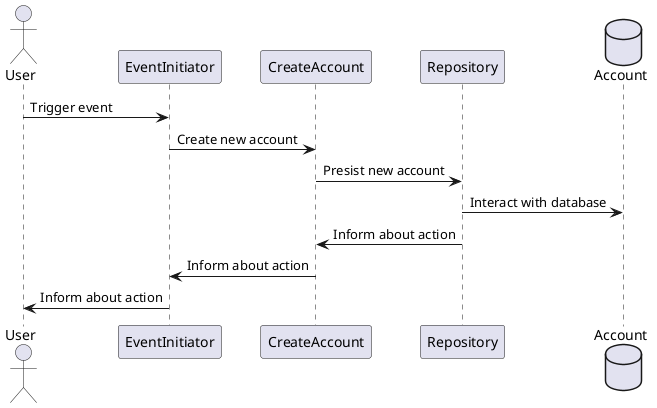 @startuml "create a new account"
actor User
participant EventInitiator
participant CreateAccount
participant Repository
database Account

User -> EventInitiator : Trigger event
EventInitiator -> CreateAccount : Create new account
CreateAccount -> Repository : Presist new account
Repository -> Account : Interact with database
Repository -> CreateAccount : Inform about action
CreateAccount -> EventInitiator : Inform about action
EventInitiator -> User : Inform about action
@enduml

@startuml "deposit money"
actor User
participant EventInitiator
participant CheckCredentials
participant Deposit
participant Repository
database Account

User -> EventInitiator : Trigger event
EventInitiator -> CheckCredentials : Check whether pin code is correct
CheckCredentials -> EventInitiator : Inform abount result of credential check
EventInitiator -> Deposit : Start deposit process
Deposit -> Repository : Update account
Repository -> Account : Interact with database
Repository -> Deposit : Inform about action
Deposit -> EventInitiator : Inform about action
EventInitiator -> User : Inform about action
@enduml

@startuml "pay money out"
actor User
participant EventInitiator
participant CheckCredentials
participant Payout
participant Repository
database Account

User -> EventInitiator : Trigger event
EventInitiator -> CheckCredentials : Check whether pin code is correct
CheckCredentials -> EventInitiator : Inform abount result of credential check
EventInitiator -> Payout : Start payout process
Payout -> Repository : Update account
Repository -> Account : Interact with database
Repository -> Payout : Inform about action
Payout -> EventInitiator : Inform about action
EventInitiator -> User : Inform about action
@enduml